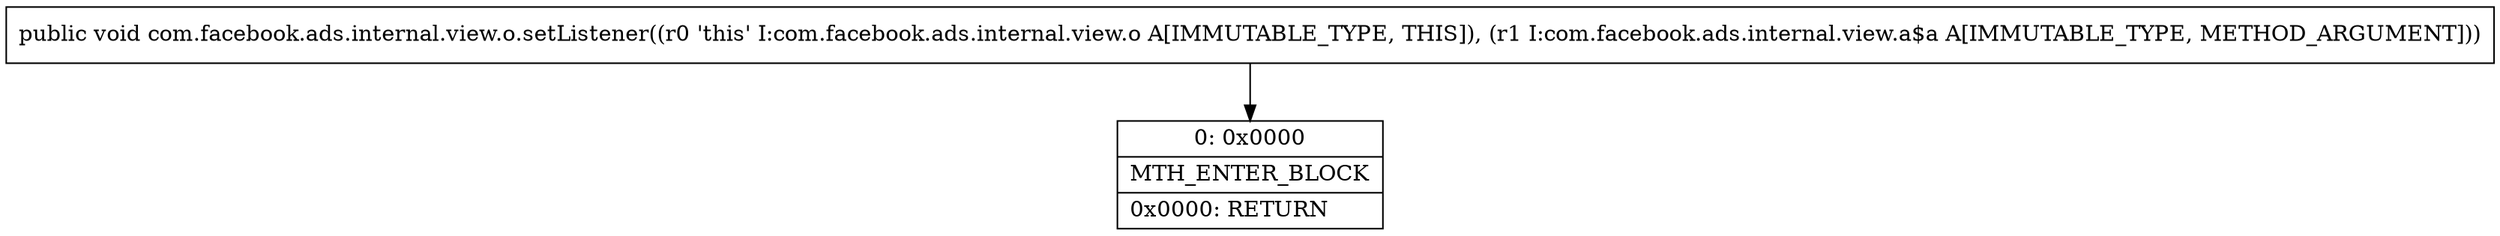 digraph "CFG forcom.facebook.ads.internal.view.o.setListener(Lcom\/facebook\/ads\/internal\/view\/a$a;)V" {
Node_0 [shape=record,label="{0\:\ 0x0000|MTH_ENTER_BLOCK\l|0x0000: RETURN   \l}"];
MethodNode[shape=record,label="{public void com.facebook.ads.internal.view.o.setListener((r0 'this' I:com.facebook.ads.internal.view.o A[IMMUTABLE_TYPE, THIS]), (r1 I:com.facebook.ads.internal.view.a$a A[IMMUTABLE_TYPE, METHOD_ARGUMENT])) }"];
MethodNode -> Node_0;
}

